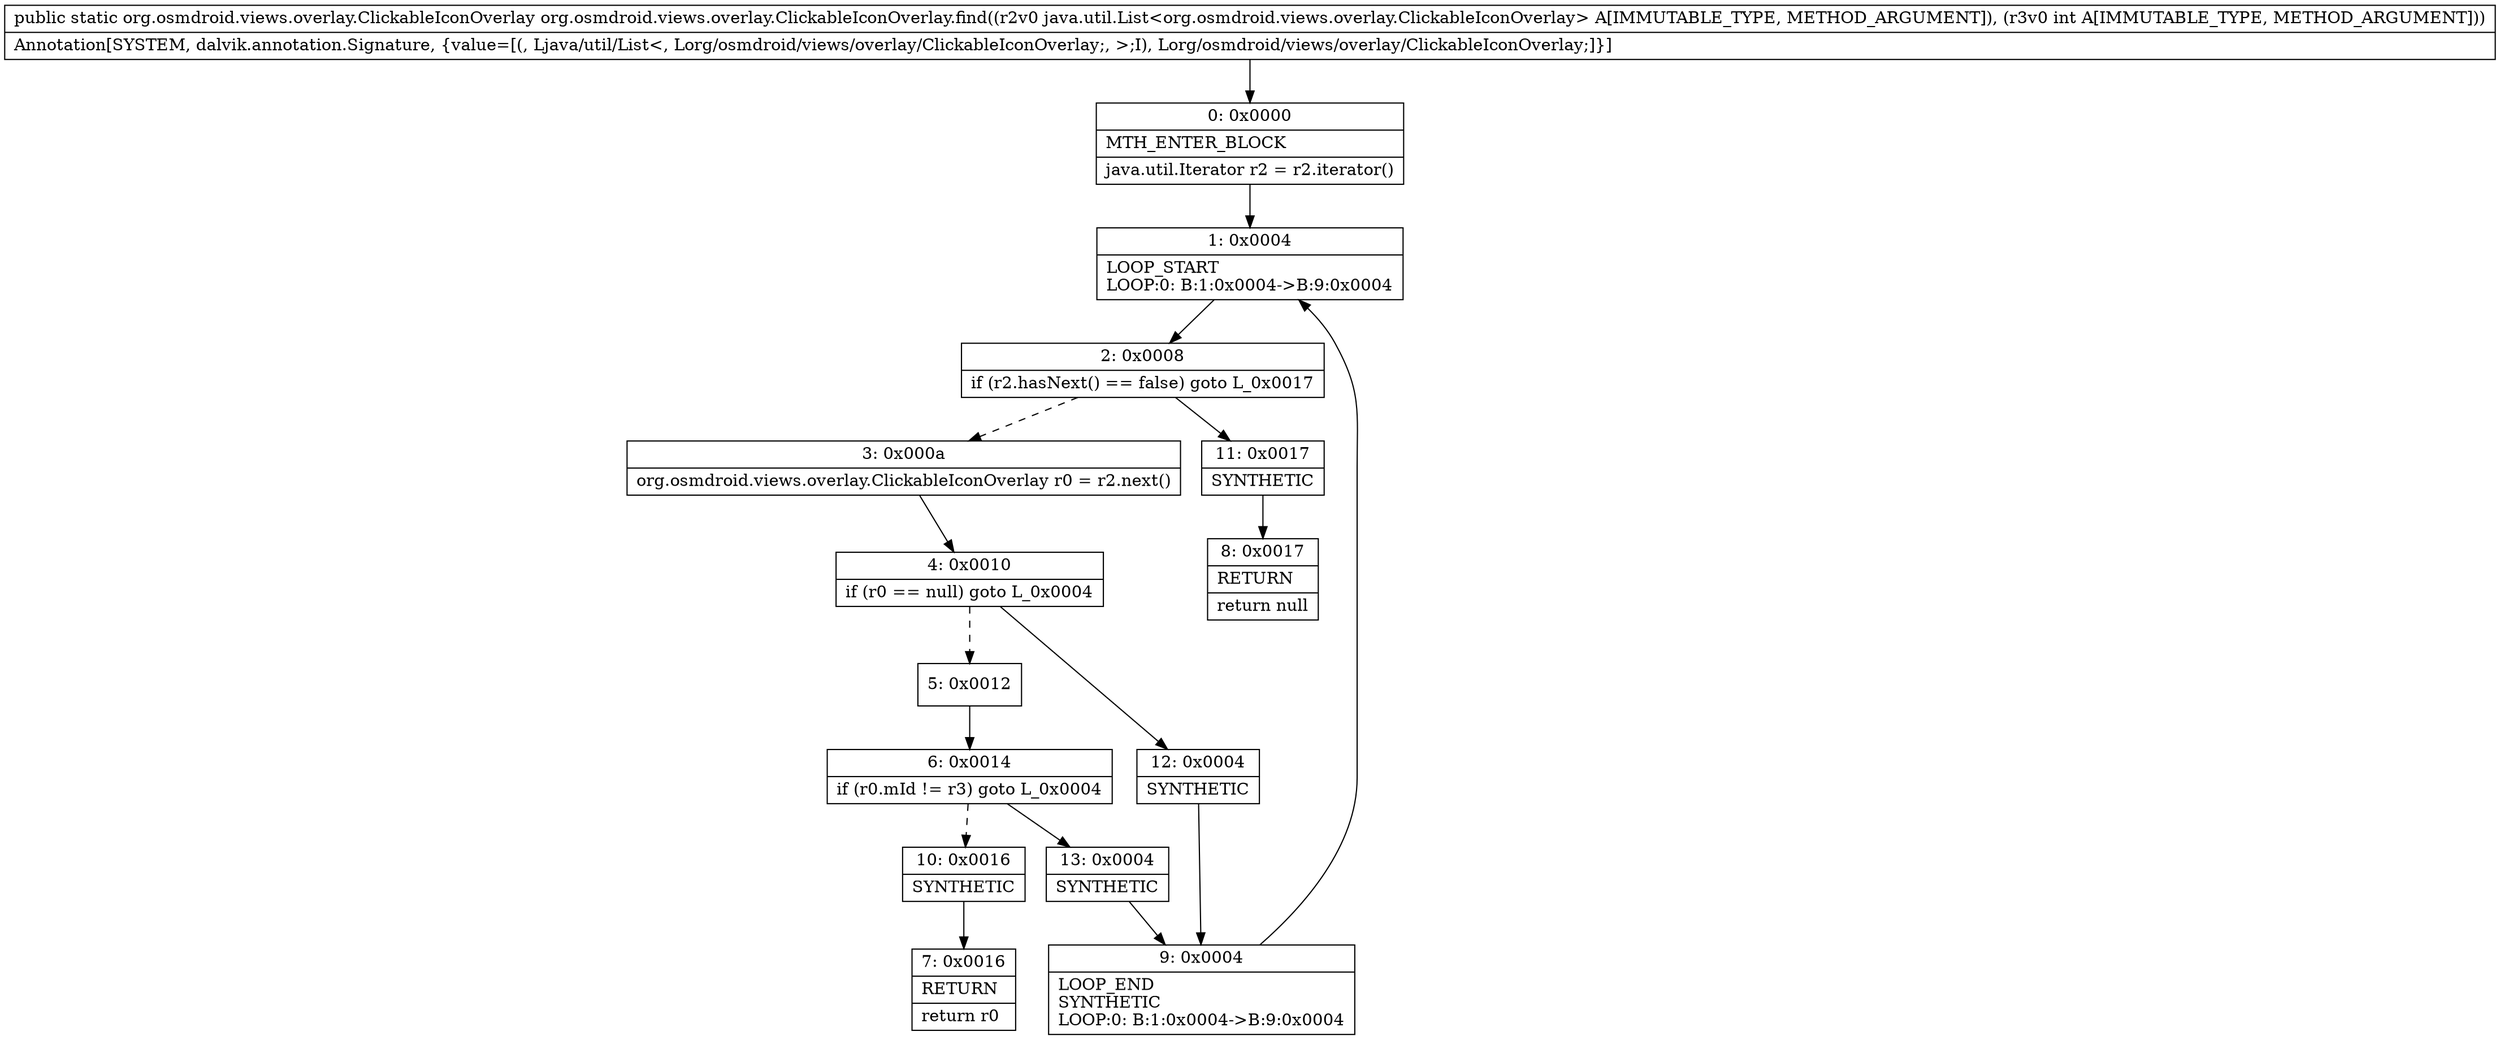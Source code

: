 digraph "CFG fororg.osmdroid.views.overlay.ClickableIconOverlay.find(Ljava\/util\/List;I)Lorg\/osmdroid\/views\/overlay\/ClickableIconOverlay;" {
Node_0 [shape=record,label="{0\:\ 0x0000|MTH_ENTER_BLOCK\l|java.util.Iterator r2 = r2.iterator()\l}"];
Node_1 [shape=record,label="{1\:\ 0x0004|LOOP_START\lLOOP:0: B:1:0x0004\-\>B:9:0x0004\l}"];
Node_2 [shape=record,label="{2\:\ 0x0008|if (r2.hasNext() == false) goto L_0x0017\l}"];
Node_3 [shape=record,label="{3\:\ 0x000a|org.osmdroid.views.overlay.ClickableIconOverlay r0 = r2.next()\l}"];
Node_4 [shape=record,label="{4\:\ 0x0010|if (r0 == null) goto L_0x0004\l}"];
Node_5 [shape=record,label="{5\:\ 0x0012}"];
Node_6 [shape=record,label="{6\:\ 0x0014|if (r0.mId != r3) goto L_0x0004\l}"];
Node_7 [shape=record,label="{7\:\ 0x0016|RETURN\l|return r0\l}"];
Node_8 [shape=record,label="{8\:\ 0x0017|RETURN\l|return null\l}"];
Node_9 [shape=record,label="{9\:\ 0x0004|LOOP_END\lSYNTHETIC\lLOOP:0: B:1:0x0004\-\>B:9:0x0004\l}"];
Node_10 [shape=record,label="{10\:\ 0x0016|SYNTHETIC\l}"];
Node_11 [shape=record,label="{11\:\ 0x0017|SYNTHETIC\l}"];
Node_12 [shape=record,label="{12\:\ 0x0004|SYNTHETIC\l}"];
Node_13 [shape=record,label="{13\:\ 0x0004|SYNTHETIC\l}"];
MethodNode[shape=record,label="{public static org.osmdroid.views.overlay.ClickableIconOverlay org.osmdroid.views.overlay.ClickableIconOverlay.find((r2v0 java.util.List\<org.osmdroid.views.overlay.ClickableIconOverlay\> A[IMMUTABLE_TYPE, METHOD_ARGUMENT]), (r3v0 int A[IMMUTABLE_TYPE, METHOD_ARGUMENT]))  | Annotation[SYSTEM, dalvik.annotation.Signature, \{value=[(, Ljava\/util\/List\<, Lorg\/osmdroid\/views\/overlay\/ClickableIconOverlay;, \>;I), Lorg\/osmdroid\/views\/overlay\/ClickableIconOverlay;]\}]\l}"];
MethodNode -> Node_0;
Node_0 -> Node_1;
Node_1 -> Node_2;
Node_2 -> Node_3[style=dashed];
Node_2 -> Node_11;
Node_3 -> Node_4;
Node_4 -> Node_5[style=dashed];
Node_4 -> Node_12;
Node_5 -> Node_6;
Node_6 -> Node_10[style=dashed];
Node_6 -> Node_13;
Node_9 -> Node_1;
Node_10 -> Node_7;
Node_11 -> Node_8;
Node_12 -> Node_9;
Node_13 -> Node_9;
}

